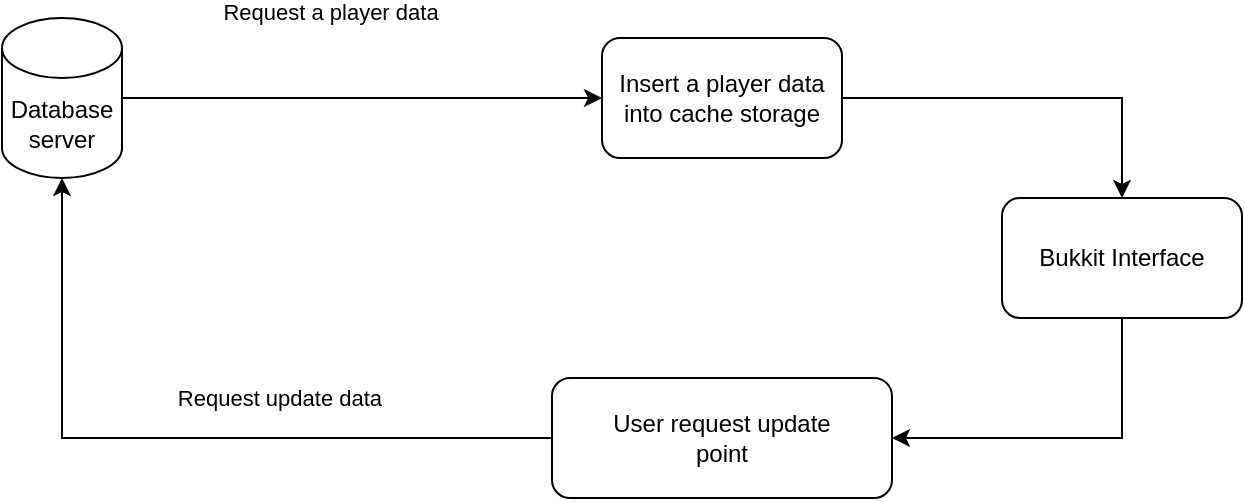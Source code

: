 <mxfile version="14.8.6" type="github">
  <diagram id="hhMV_U4f5UcyguVZydRo" name="Page-1">
    <mxGraphModel dx="1186" dy="796" grid="1" gridSize="10" guides="1" tooltips="1" connect="1" arrows="1" fold="1" page="1" pageScale="1" pageWidth="827" pageHeight="1169" math="0" shadow="0">
      <root>
        <mxCell id="0" />
        <mxCell id="1" parent="0" />
        <mxCell id="D17oQIRVx2GNHXHz7LJo-11" style="edgeStyle=orthogonalEdgeStyle;rounded=0;orthogonalLoop=1;jettySize=auto;html=1;exitX=1;exitY=0.5;exitDx=0;exitDy=0;entryX=0.5;entryY=0;entryDx=0;entryDy=0;" edge="1" parent="1" source="D17oQIRVx2GNHXHz7LJo-1" target="D17oQIRVx2GNHXHz7LJo-10">
          <mxGeometry relative="1" as="geometry" />
        </mxCell>
        <mxCell id="D17oQIRVx2GNHXHz7LJo-1" value="Insert a player data&lt;br&gt;into cache storage" style="rounded=1;whiteSpace=wrap;html=1;" vertex="1" parent="1">
          <mxGeometry x="420" y="210" width="120" height="60" as="geometry" />
        </mxCell>
        <mxCell id="D17oQIRVx2GNHXHz7LJo-4" style="edgeStyle=orthogonalEdgeStyle;rounded=0;orthogonalLoop=1;jettySize=auto;html=1;exitX=1;exitY=0.5;exitDx=0;exitDy=0;exitPerimeter=0;entryX=0;entryY=0.5;entryDx=0;entryDy=0;" edge="1" parent="1" source="D17oQIRVx2GNHXHz7LJo-3" target="D17oQIRVx2GNHXHz7LJo-1">
          <mxGeometry relative="1" as="geometry" />
        </mxCell>
        <mxCell id="D17oQIRVx2GNHXHz7LJo-5" value="Request a player data" style="edgeLabel;html=1;align=center;verticalAlign=middle;resizable=0;points=[];" vertex="1" connectable="0" parent="D17oQIRVx2GNHXHz7LJo-4">
          <mxGeometry x="0.064" y="4" relative="1" as="geometry">
            <mxPoint x="-24" y="-39" as="offset" />
          </mxGeometry>
        </mxCell>
        <mxCell id="D17oQIRVx2GNHXHz7LJo-3" value="Database&lt;br&gt;server" style="shape=cylinder3;whiteSpace=wrap;html=1;boundedLbl=1;backgroundOutline=1;size=15;" vertex="1" parent="1">
          <mxGeometry x="120" y="200" width="60" height="80" as="geometry" />
        </mxCell>
        <mxCell id="D17oQIRVx2GNHXHz7LJo-8" style="edgeStyle=orthogonalEdgeStyle;rounded=0;orthogonalLoop=1;jettySize=auto;html=1;entryX=0.5;entryY=1;entryDx=0;entryDy=0;entryPerimeter=0;" edge="1" parent="1" source="D17oQIRVx2GNHXHz7LJo-7" target="D17oQIRVx2GNHXHz7LJo-3">
          <mxGeometry relative="1" as="geometry" />
        </mxCell>
        <mxCell id="D17oQIRVx2GNHXHz7LJo-9" value="Request update data&amp;nbsp;" style="edgeLabel;html=1;align=center;verticalAlign=middle;resizable=0;points=[];" vertex="1" connectable="0" parent="D17oQIRVx2GNHXHz7LJo-8">
          <mxGeometry x="-0.259" relative="1" as="geometry">
            <mxPoint x="4" y="-20" as="offset" />
          </mxGeometry>
        </mxCell>
        <mxCell id="D17oQIRVx2GNHXHz7LJo-7" value="User request update&lt;br&gt;point" style="rounded=1;whiteSpace=wrap;html=1;" vertex="1" parent="1">
          <mxGeometry x="395" y="380" width="170" height="60" as="geometry" />
        </mxCell>
        <mxCell id="D17oQIRVx2GNHXHz7LJo-12" style="edgeStyle=orthogonalEdgeStyle;rounded=0;orthogonalLoop=1;jettySize=auto;html=1;entryX=1;entryY=0.5;entryDx=0;entryDy=0;exitX=0.5;exitY=1;exitDx=0;exitDy=0;" edge="1" parent="1" source="D17oQIRVx2GNHXHz7LJo-10" target="D17oQIRVx2GNHXHz7LJo-7">
          <mxGeometry relative="1" as="geometry" />
        </mxCell>
        <mxCell id="D17oQIRVx2GNHXHz7LJo-10" value="Bukkit Interface" style="rounded=1;whiteSpace=wrap;html=1;" vertex="1" parent="1">
          <mxGeometry x="620" y="290" width="120" height="60" as="geometry" />
        </mxCell>
      </root>
    </mxGraphModel>
  </diagram>
</mxfile>
